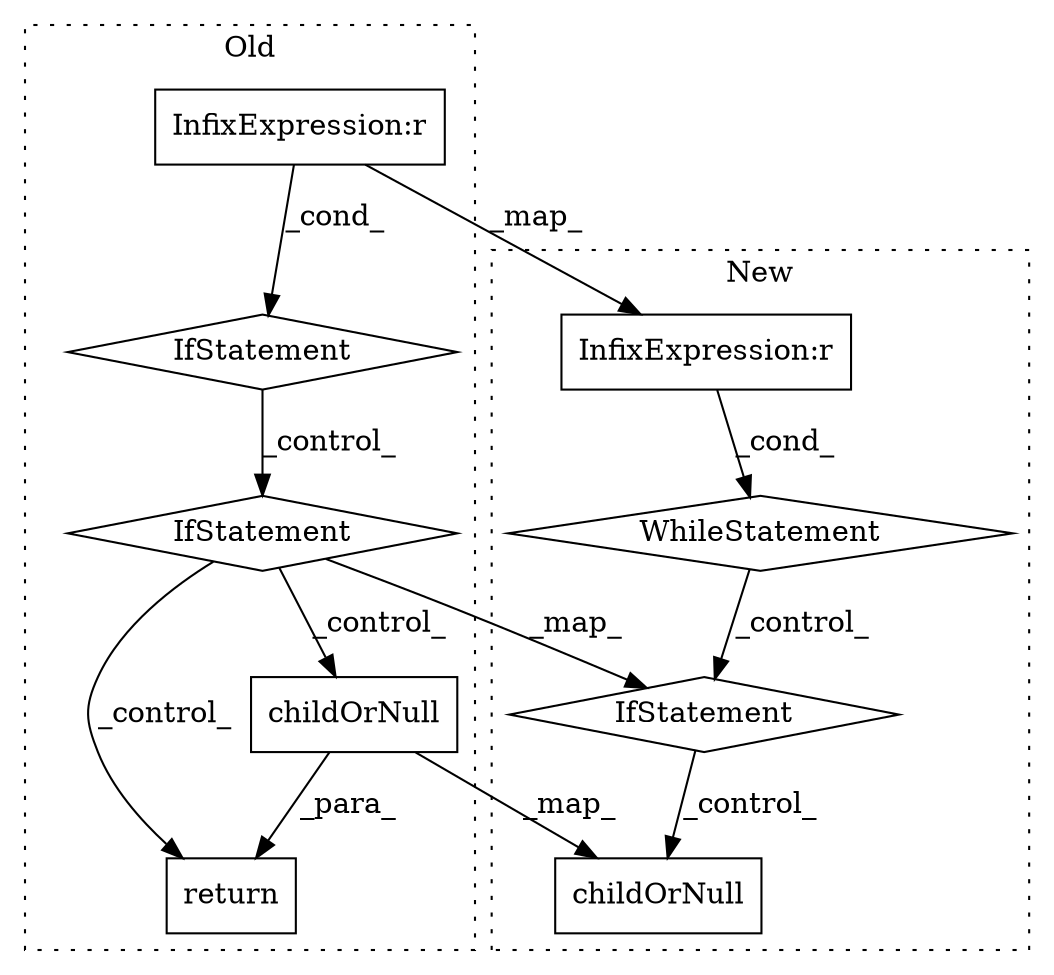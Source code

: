 digraph G {
subgraph cluster0 {
1 [label="childOrNull" a="32" s="2085,2102" l="12,1" shape="box"];
4 [label="IfStatement" a="25" s="1971,2002" l="4,2" shape="diamond"];
7 [label="InfixExpression:r" a="27" s="1932" l="4" shape="box"];
8 [label="IfStatement" a="25" s="1924,1940" l="4,2" shape="diamond"];
9 [label="return" a="41" s="2012" l="7" shape="box"];
label = "Old";
style="dotted";
}
subgraph cluster1 {
2 [label="childOrNull" a="32" s="3338,3355" l="12,1" shape="box"];
3 [label="IfStatement" a="25" s="3176,3207" l="4,2" shape="diamond"];
5 [label="WhileStatement" a="61" s="3147,3166" l="7,2" shape="diamond"];
6 [label="InfixExpression:r" a="27" s="3158" l="4" shape="box"];
label = "New";
style="dotted";
}
1 -> 9 [label="_para_"];
1 -> 2 [label="_map_"];
3 -> 2 [label="_control_"];
4 -> 9 [label="_control_"];
4 -> 1 [label="_control_"];
4 -> 3 [label="_map_"];
5 -> 3 [label="_control_"];
6 -> 5 [label="_cond_"];
7 -> 6 [label="_map_"];
7 -> 8 [label="_cond_"];
8 -> 4 [label="_control_"];
}